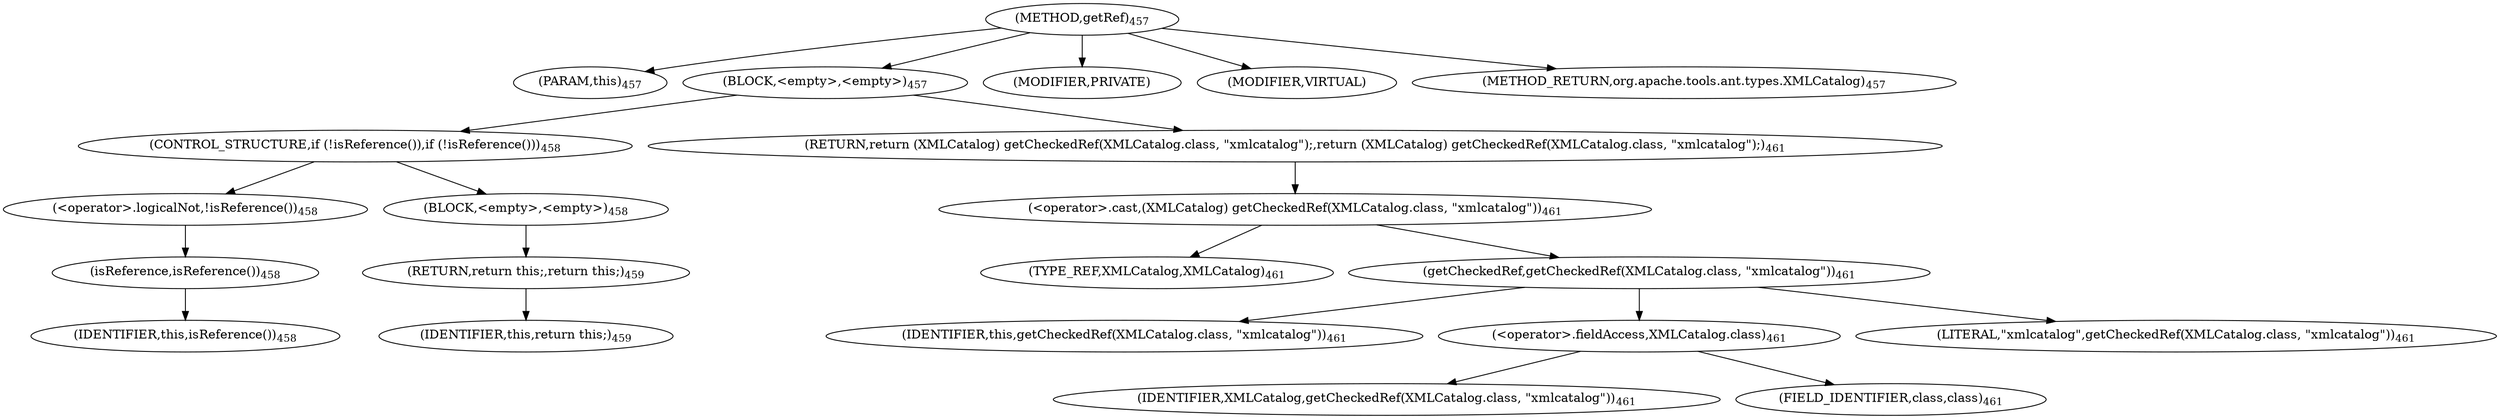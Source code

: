digraph "getRef" {  
"693" [label = <(METHOD,getRef)<SUB>457</SUB>> ]
"82" [label = <(PARAM,this)<SUB>457</SUB>> ]
"694" [label = <(BLOCK,&lt;empty&gt;,&lt;empty&gt;)<SUB>457</SUB>> ]
"695" [label = <(CONTROL_STRUCTURE,if (!isReference()),if (!isReference()))<SUB>458</SUB>> ]
"696" [label = <(&lt;operator&gt;.logicalNot,!isReference())<SUB>458</SUB>> ]
"697" [label = <(isReference,isReference())<SUB>458</SUB>> ]
"81" [label = <(IDENTIFIER,this,isReference())<SUB>458</SUB>> ]
"698" [label = <(BLOCK,&lt;empty&gt;,&lt;empty&gt;)<SUB>458</SUB>> ]
"699" [label = <(RETURN,return this;,return this;)<SUB>459</SUB>> ]
"83" [label = <(IDENTIFIER,this,return this;)<SUB>459</SUB>> ]
"700" [label = <(RETURN,return (XMLCatalog) getCheckedRef(XMLCatalog.class, &quot;xmlcatalog&quot;);,return (XMLCatalog) getCheckedRef(XMLCatalog.class, &quot;xmlcatalog&quot;);)<SUB>461</SUB>> ]
"701" [label = <(&lt;operator&gt;.cast,(XMLCatalog) getCheckedRef(XMLCatalog.class, &quot;xmlcatalog&quot;))<SUB>461</SUB>> ]
"702" [label = <(TYPE_REF,XMLCatalog,XMLCatalog)<SUB>461</SUB>> ]
"703" [label = <(getCheckedRef,getCheckedRef(XMLCatalog.class, &quot;xmlcatalog&quot;))<SUB>461</SUB>> ]
"84" [label = <(IDENTIFIER,this,getCheckedRef(XMLCatalog.class, &quot;xmlcatalog&quot;))<SUB>461</SUB>> ]
"704" [label = <(&lt;operator&gt;.fieldAccess,XMLCatalog.class)<SUB>461</SUB>> ]
"705" [label = <(IDENTIFIER,XMLCatalog,getCheckedRef(XMLCatalog.class, &quot;xmlcatalog&quot;))<SUB>461</SUB>> ]
"706" [label = <(FIELD_IDENTIFIER,class,class)<SUB>461</SUB>> ]
"707" [label = <(LITERAL,&quot;xmlcatalog&quot;,getCheckedRef(XMLCatalog.class, &quot;xmlcatalog&quot;))<SUB>461</SUB>> ]
"708" [label = <(MODIFIER,PRIVATE)> ]
"709" [label = <(MODIFIER,VIRTUAL)> ]
"710" [label = <(METHOD_RETURN,org.apache.tools.ant.types.XMLCatalog)<SUB>457</SUB>> ]
  "693" -> "82" 
  "693" -> "694" 
  "693" -> "708" 
  "693" -> "709" 
  "693" -> "710" 
  "694" -> "695" 
  "694" -> "700" 
  "695" -> "696" 
  "695" -> "698" 
  "696" -> "697" 
  "697" -> "81" 
  "698" -> "699" 
  "699" -> "83" 
  "700" -> "701" 
  "701" -> "702" 
  "701" -> "703" 
  "703" -> "84" 
  "703" -> "704" 
  "703" -> "707" 
  "704" -> "705" 
  "704" -> "706" 
}
